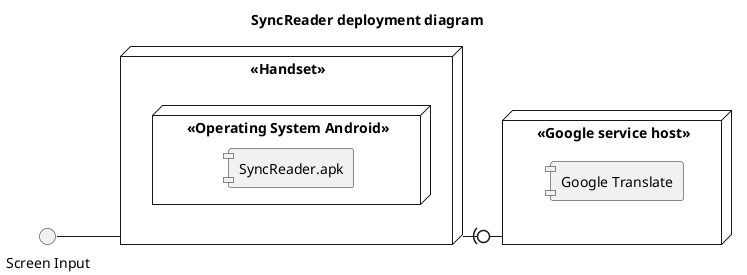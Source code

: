 @startuml

title SyncReader deployment diagram

left to right direction

skinparam componentStyle uml1

node "<<Handset>>" as hs {
    node "<<Operating System Android>>" {
        component [SyncReader.apk]
    }
}


interface "Screen Input"

"Screen Input" -- hs

node "<<Google service host>>" as serv1 {
		    component [Google Translate]
}

hs -(0- serv1


@enduml
